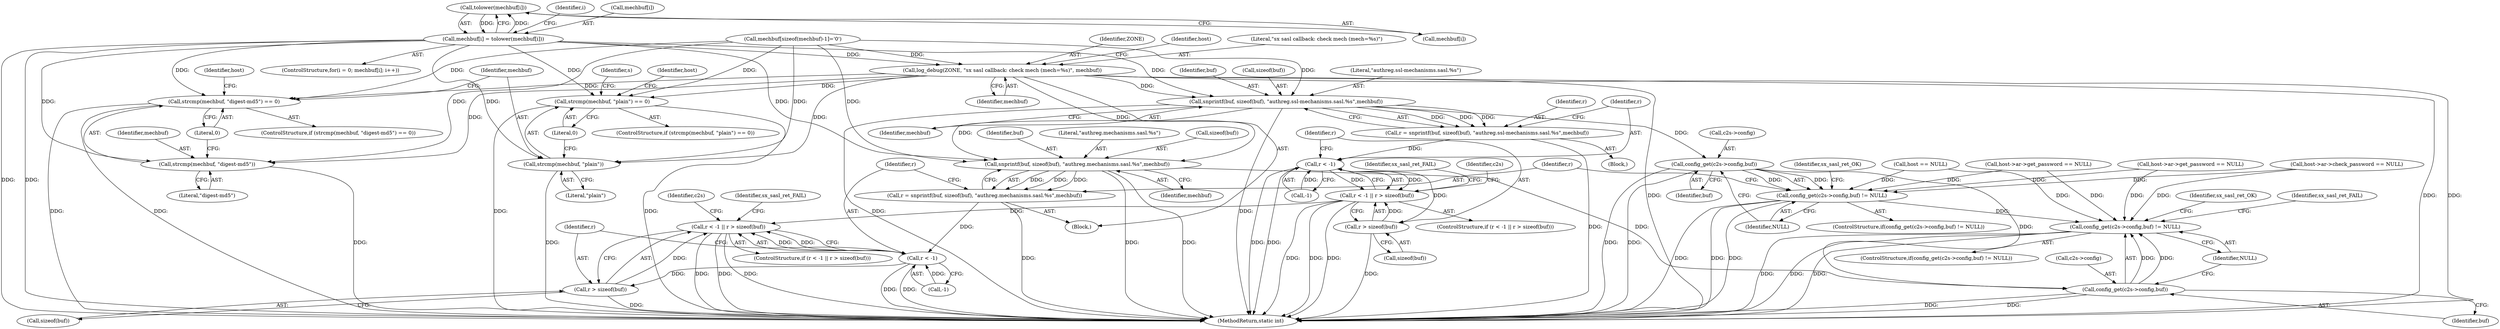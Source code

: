 digraph "0_jabberd2_8416ae54ecefa670534f27a31db71d048b9c7f16@array" {
"1000616" [label="(Call,tolower(mechbuf[i]))"];
"1000612" [label="(Call,mechbuf[i] = tolower(mechbuf[i]))"];
"1000616" [label="(Call,tolower(mechbuf[i]))"];
"1000620" [label="(Call,log_debug(ZONE, \"sx sasl callback: check mech (mech=%s)\", mechbuf))"];
"1000650" [label="(Call,strcmp(mechbuf, \"digest-md5\") == 0)"];
"1000651" [label="(Call,strcmp(mechbuf, \"digest-md5\"))"];
"1000668" [label="(Call,strcmp(mechbuf, \"plain\") == 0)"];
"1000669" [label="(Call,strcmp(mechbuf, \"plain\"))"];
"1000701" [label="(Call,snprintf(buf, sizeof(buf), \"authreg.ssl-mechanisms.sasl.%s\",mechbuf))"];
"1000699" [label="(Call,r = snprintf(buf, sizeof(buf), \"authreg.ssl-mechanisms.sasl.%s\",mechbuf))"];
"1000709" [label="(Call,r < -1)"];
"1000708" [label="(Call,r < -1 || r > sizeof(buf))"];
"1000738" [label="(Call,r < -1 || r > sizeof(buf))"];
"1000713" [label="(Call,r > sizeof(buf))"];
"1000721" [label="(Call,config_get(c2s->config,buf))"];
"1000720" [label="(Call,config_get(c2s->config,buf) != NULL)"];
"1000750" [label="(Call,config_get(c2s->config,buf) != NULL)"];
"1000751" [label="(Call,config_get(c2s->config,buf))"];
"1000731" [label="(Call,snprintf(buf, sizeof(buf), \"authreg.mechanisms.sasl.%s\",mechbuf))"];
"1000729" [label="(Call,r = snprintf(buf, sizeof(buf), \"authreg.mechanisms.sasl.%s\",mechbuf))"];
"1000739" [label="(Call,r < -1)"];
"1000743" [label="(Call,r > sizeof(buf))"];
"1000708" [label="(Call,r < -1 || r > sizeof(buf))"];
"1000611" [label="(Identifier,i)"];
"1000726" [label="(Identifier,NULL)"];
"1000676" [label="(Call,host->ar->get_password == NULL)"];
"1000695" [label="(Identifier,s)"];
"1000736" [label="(Identifier,mechbuf)"];
"1000728" [label="(Identifier,sx_sasl_ret_OK)"];
"1000622" [label="(Literal,\"sx sasl callback: check mech (mech=%s)\")"];
"1000651" [label="(Call,strcmp(mechbuf, \"digest-md5\"))"];
"1000731" [label="(Call,snprintf(buf, sizeof(buf), \"authreg.mechanisms.sasl.%s\",mechbuf))"];
"1000621" [label="(Identifier,ZONE)"];
"1000603" [label="(ControlStructure,for(i = 0; mechbuf[i]; i++))"];
"1000753" [label="(Identifier,c2s)"];
"1000730" [label="(Identifier,r)"];
"1000623" [label="(Identifier,mechbuf)"];
"1000715" [label="(Call,sizeof(buf))"];
"1000707" [label="(ControlStructure,if (r < -1 || r > sizeof(buf)))"];
"1000739" [label="(Call,r < -1)"];
"1000720" [label="(Call,config_get(c2s->config,buf) != NULL)"];
"1000650" [label="(Call,strcmp(mechbuf, \"digest-md5\") == 0)"];
"1000671" [label="(Literal,\"plain\")"];
"1000706" [label="(Identifier,mechbuf)"];
"1000719" [label="(ControlStructure,if(config_get(c2s->config,buf) != NULL))"];
"1000750" [label="(Call,config_get(c2s->config,buf) != NULL)"];
"1000617" [label="(Call,mechbuf[i])"];
"1000649" [label="(ControlStructure,if (strcmp(mechbuf, \"digest-md5\") == 0))"];
"1000709" [label="(Call,r < -1)"];
"1000672" [label="(Literal,0)"];
"1000729" [label="(Call,r = snprintf(buf, sizeof(buf), \"authreg.mechanisms.sasl.%s\",mechbuf))"];
"1000616" [label="(Call,tolower(mechbuf[i]))"];
"1000740" [label="(Identifier,r)"];
"1000705" [label="(Literal,\"authreg.ssl-mechanisms.sasl.%s\")"];
"1000718" [label="(Identifier,sx_sasl_ret_FAIL)"];
"1000634" [label="(Call,host == NULL)"];
"1000613" [label="(Call,mechbuf[i])"];
"1000670" [label="(Identifier,mechbuf)"];
"1000744" [label="(Identifier,r)"];
"1000755" [label="(Identifier,buf)"];
"1000725" [label="(Identifier,buf)"];
"1000758" [label="(Identifier,sx_sasl_ret_OK)"];
"1000710" [label="(Identifier,r)"];
"1000701" [label="(Call,snprintf(buf, sizeof(buf), \"authreg.ssl-mechanisms.sasl.%s\",mechbuf))"];
"1000702" [label="(Identifier,buf)"];
"1000737" [label="(ControlStructure,if (r < -1 || r > sizeof(buf)))"];
"1000657" [label="(Call,host->ar->get_password == NULL)"];
"1000620" [label="(Call,log_debug(ZONE, \"sx sasl callback: check mech (mech=%s)\", mechbuf))"];
"1000700" [label="(Identifier,r)"];
"1000732" [label="(Identifier,buf)"];
"1000669" [label="(Call,strcmp(mechbuf, \"plain\"))"];
"1000752" [label="(Call,c2s->config)"];
"1000625" [label="(Identifier,host)"];
"1000595" [label="(Call,mechbuf[sizeof(mechbuf)-1]='\0')"];
"1000652" [label="(Identifier,mechbuf)"];
"1000679" [label="(Identifier,host)"];
"1000683" [label="(Call,host->ar->check_password == NULL)"];
"1000738" [label="(Call,r < -1 || r > sizeof(buf))"];
"1000748" [label="(Identifier,sx_sasl_ret_FAIL)"];
"1000751" [label="(Call,config_get(c2s->config,buf))"];
"1000749" [label="(ControlStructure,if(config_get(c2s->config,buf) != NULL))"];
"1000741" [label="(Call,-1)"];
"1000711" [label="(Call,-1)"];
"1000668" [label="(Call,strcmp(mechbuf, \"plain\") == 0)"];
"1000756" [label="(Identifier,NULL)"];
"1000722" [label="(Call,c2s->config)"];
"1000735" [label="(Literal,\"authreg.mechanisms.sasl.%s\")"];
"1000723" [label="(Identifier,c2s)"];
"1000612" [label="(Call,mechbuf[i] = tolower(mechbuf[i]))"];
"1000660" [label="(Identifier,host)"];
"1000699" [label="(Call,r = snprintf(buf, sizeof(buf), \"authreg.ssl-mechanisms.sasl.%s\",mechbuf))"];
"1000703" [label="(Call,sizeof(buf))"];
"1000714" [label="(Identifier,r)"];
"1000761" [label="(Identifier,sx_sasl_ret_FAIL)"];
"1000167" [label="(Block,)"];
"1000653" [label="(Literal,\"digest-md5\")"];
"1000654" [label="(Literal,0)"];
"1000713" [label="(Call,r > sizeof(buf))"];
"1000721" [label="(Call,config_get(c2s->config,buf))"];
"1000667" [label="(ControlStructure,if (strcmp(mechbuf, \"plain\") == 0))"];
"1000745" [label="(Call,sizeof(buf))"];
"1000766" [label="(MethodReturn,static int)"];
"1000743" [label="(Call,r > sizeof(buf))"];
"1000733" [label="(Call,sizeof(buf))"];
"1000698" [label="(Block,)"];
"1000616" -> "1000612"  [label="AST: "];
"1000616" -> "1000617"  [label="CFG: "];
"1000617" -> "1000616"  [label="AST: "];
"1000612" -> "1000616"  [label="CFG: "];
"1000616" -> "1000612"  [label="DDG: "];
"1000612" -> "1000616"  [label="DDG: "];
"1000612" -> "1000603"  [label="AST: "];
"1000613" -> "1000612"  [label="AST: "];
"1000611" -> "1000612"  [label="CFG: "];
"1000612" -> "1000766"  [label="DDG: "];
"1000612" -> "1000766"  [label="DDG: "];
"1000612" -> "1000620"  [label="DDG: "];
"1000612" -> "1000650"  [label="DDG: "];
"1000612" -> "1000651"  [label="DDG: "];
"1000612" -> "1000668"  [label="DDG: "];
"1000612" -> "1000669"  [label="DDG: "];
"1000612" -> "1000701"  [label="DDG: "];
"1000612" -> "1000731"  [label="DDG: "];
"1000620" -> "1000167"  [label="AST: "];
"1000620" -> "1000623"  [label="CFG: "];
"1000621" -> "1000620"  [label="AST: "];
"1000622" -> "1000620"  [label="AST: "];
"1000623" -> "1000620"  [label="AST: "];
"1000625" -> "1000620"  [label="CFG: "];
"1000620" -> "1000766"  [label="DDG: "];
"1000620" -> "1000766"  [label="DDG: "];
"1000620" -> "1000766"  [label="DDG: "];
"1000595" -> "1000620"  [label="DDG: "];
"1000620" -> "1000650"  [label="DDG: "];
"1000620" -> "1000651"  [label="DDG: "];
"1000620" -> "1000668"  [label="DDG: "];
"1000620" -> "1000669"  [label="DDG: "];
"1000620" -> "1000701"  [label="DDG: "];
"1000620" -> "1000731"  [label="DDG: "];
"1000650" -> "1000649"  [label="AST: "];
"1000650" -> "1000654"  [label="CFG: "];
"1000651" -> "1000650"  [label="AST: "];
"1000654" -> "1000650"  [label="AST: "];
"1000660" -> "1000650"  [label="CFG: "];
"1000670" -> "1000650"  [label="CFG: "];
"1000650" -> "1000766"  [label="DDG: "];
"1000650" -> "1000766"  [label="DDG: "];
"1000595" -> "1000650"  [label="DDG: "];
"1000651" -> "1000653"  [label="CFG: "];
"1000652" -> "1000651"  [label="AST: "];
"1000653" -> "1000651"  [label="AST: "];
"1000654" -> "1000651"  [label="CFG: "];
"1000651" -> "1000766"  [label="DDG: "];
"1000595" -> "1000651"  [label="DDG: "];
"1000668" -> "1000667"  [label="AST: "];
"1000668" -> "1000672"  [label="CFG: "];
"1000669" -> "1000668"  [label="AST: "];
"1000672" -> "1000668"  [label="AST: "];
"1000679" -> "1000668"  [label="CFG: "];
"1000695" -> "1000668"  [label="CFG: "];
"1000668" -> "1000766"  [label="DDG: "];
"1000668" -> "1000766"  [label="DDG: "];
"1000595" -> "1000668"  [label="DDG: "];
"1000669" -> "1000671"  [label="CFG: "];
"1000670" -> "1000669"  [label="AST: "];
"1000671" -> "1000669"  [label="AST: "];
"1000672" -> "1000669"  [label="CFG: "];
"1000669" -> "1000766"  [label="DDG: "];
"1000595" -> "1000669"  [label="DDG: "];
"1000701" -> "1000699"  [label="AST: "];
"1000701" -> "1000706"  [label="CFG: "];
"1000702" -> "1000701"  [label="AST: "];
"1000703" -> "1000701"  [label="AST: "];
"1000705" -> "1000701"  [label="AST: "];
"1000706" -> "1000701"  [label="AST: "];
"1000699" -> "1000701"  [label="CFG: "];
"1000701" -> "1000766"  [label="DDG: "];
"1000701" -> "1000766"  [label="DDG: "];
"1000701" -> "1000699"  [label="DDG: "];
"1000701" -> "1000699"  [label="DDG: "];
"1000701" -> "1000699"  [label="DDG: "];
"1000595" -> "1000701"  [label="DDG: "];
"1000701" -> "1000721"  [label="DDG: "];
"1000701" -> "1000731"  [label="DDG: "];
"1000699" -> "1000698"  [label="AST: "];
"1000700" -> "1000699"  [label="AST: "];
"1000710" -> "1000699"  [label="CFG: "];
"1000699" -> "1000766"  [label="DDG: "];
"1000699" -> "1000709"  [label="DDG: "];
"1000709" -> "1000708"  [label="AST: "];
"1000709" -> "1000711"  [label="CFG: "];
"1000710" -> "1000709"  [label="AST: "];
"1000711" -> "1000709"  [label="AST: "];
"1000714" -> "1000709"  [label="CFG: "];
"1000708" -> "1000709"  [label="CFG: "];
"1000709" -> "1000766"  [label="DDG: "];
"1000709" -> "1000766"  [label="DDG: "];
"1000709" -> "1000708"  [label="DDG: "];
"1000709" -> "1000708"  [label="DDG: "];
"1000711" -> "1000709"  [label="DDG: "];
"1000709" -> "1000713"  [label="DDG: "];
"1000708" -> "1000707"  [label="AST: "];
"1000708" -> "1000713"  [label="CFG: "];
"1000713" -> "1000708"  [label="AST: "];
"1000718" -> "1000708"  [label="CFG: "];
"1000723" -> "1000708"  [label="CFG: "];
"1000708" -> "1000766"  [label="DDG: "];
"1000708" -> "1000766"  [label="DDG: "];
"1000708" -> "1000766"  [label="DDG: "];
"1000713" -> "1000708"  [label="DDG: "];
"1000708" -> "1000738"  [label="DDG: "];
"1000738" -> "1000737"  [label="AST: "];
"1000738" -> "1000739"  [label="CFG: "];
"1000738" -> "1000743"  [label="CFG: "];
"1000739" -> "1000738"  [label="AST: "];
"1000743" -> "1000738"  [label="AST: "];
"1000748" -> "1000738"  [label="CFG: "];
"1000753" -> "1000738"  [label="CFG: "];
"1000738" -> "1000766"  [label="DDG: "];
"1000738" -> "1000766"  [label="DDG: "];
"1000738" -> "1000766"  [label="DDG: "];
"1000739" -> "1000738"  [label="DDG: "];
"1000739" -> "1000738"  [label="DDG: "];
"1000743" -> "1000738"  [label="DDG: "];
"1000713" -> "1000715"  [label="CFG: "];
"1000714" -> "1000713"  [label="AST: "];
"1000715" -> "1000713"  [label="AST: "];
"1000713" -> "1000766"  [label="DDG: "];
"1000721" -> "1000720"  [label="AST: "];
"1000721" -> "1000725"  [label="CFG: "];
"1000722" -> "1000721"  [label="AST: "];
"1000725" -> "1000721"  [label="AST: "];
"1000726" -> "1000721"  [label="CFG: "];
"1000721" -> "1000766"  [label="DDG: "];
"1000721" -> "1000766"  [label="DDG: "];
"1000721" -> "1000720"  [label="DDG: "];
"1000721" -> "1000720"  [label="DDG: "];
"1000721" -> "1000751"  [label="DDG: "];
"1000720" -> "1000719"  [label="AST: "];
"1000720" -> "1000726"  [label="CFG: "];
"1000726" -> "1000720"  [label="AST: "];
"1000728" -> "1000720"  [label="CFG: "];
"1000730" -> "1000720"  [label="CFG: "];
"1000720" -> "1000766"  [label="DDG: "];
"1000720" -> "1000766"  [label="DDG: "];
"1000720" -> "1000766"  [label="DDG: "];
"1000676" -> "1000720"  [label="DDG: "];
"1000657" -> "1000720"  [label="DDG: "];
"1000683" -> "1000720"  [label="DDG: "];
"1000634" -> "1000720"  [label="DDG: "];
"1000720" -> "1000750"  [label="DDG: "];
"1000750" -> "1000749"  [label="AST: "];
"1000750" -> "1000756"  [label="CFG: "];
"1000751" -> "1000750"  [label="AST: "];
"1000756" -> "1000750"  [label="AST: "];
"1000758" -> "1000750"  [label="CFG: "];
"1000761" -> "1000750"  [label="CFG: "];
"1000750" -> "1000766"  [label="DDG: "];
"1000750" -> "1000766"  [label="DDG: "];
"1000750" -> "1000766"  [label="DDG: "];
"1000751" -> "1000750"  [label="DDG: "];
"1000751" -> "1000750"  [label="DDG: "];
"1000676" -> "1000750"  [label="DDG: "];
"1000657" -> "1000750"  [label="DDG: "];
"1000683" -> "1000750"  [label="DDG: "];
"1000634" -> "1000750"  [label="DDG: "];
"1000751" -> "1000755"  [label="CFG: "];
"1000752" -> "1000751"  [label="AST: "];
"1000755" -> "1000751"  [label="AST: "];
"1000756" -> "1000751"  [label="CFG: "];
"1000751" -> "1000766"  [label="DDG: "];
"1000751" -> "1000766"  [label="DDG: "];
"1000731" -> "1000751"  [label="DDG: "];
"1000731" -> "1000729"  [label="AST: "];
"1000731" -> "1000736"  [label="CFG: "];
"1000732" -> "1000731"  [label="AST: "];
"1000733" -> "1000731"  [label="AST: "];
"1000735" -> "1000731"  [label="AST: "];
"1000736" -> "1000731"  [label="AST: "];
"1000729" -> "1000731"  [label="CFG: "];
"1000731" -> "1000766"  [label="DDG: "];
"1000731" -> "1000766"  [label="DDG: "];
"1000731" -> "1000729"  [label="DDG: "];
"1000731" -> "1000729"  [label="DDG: "];
"1000731" -> "1000729"  [label="DDG: "];
"1000595" -> "1000731"  [label="DDG: "];
"1000729" -> "1000167"  [label="AST: "];
"1000730" -> "1000729"  [label="AST: "];
"1000740" -> "1000729"  [label="CFG: "];
"1000729" -> "1000766"  [label="DDG: "];
"1000729" -> "1000739"  [label="DDG: "];
"1000739" -> "1000741"  [label="CFG: "];
"1000740" -> "1000739"  [label="AST: "];
"1000741" -> "1000739"  [label="AST: "];
"1000744" -> "1000739"  [label="CFG: "];
"1000739" -> "1000766"  [label="DDG: "];
"1000739" -> "1000766"  [label="DDG: "];
"1000741" -> "1000739"  [label="DDG: "];
"1000739" -> "1000743"  [label="DDG: "];
"1000743" -> "1000745"  [label="CFG: "];
"1000744" -> "1000743"  [label="AST: "];
"1000745" -> "1000743"  [label="AST: "];
"1000743" -> "1000766"  [label="DDG: "];
}
